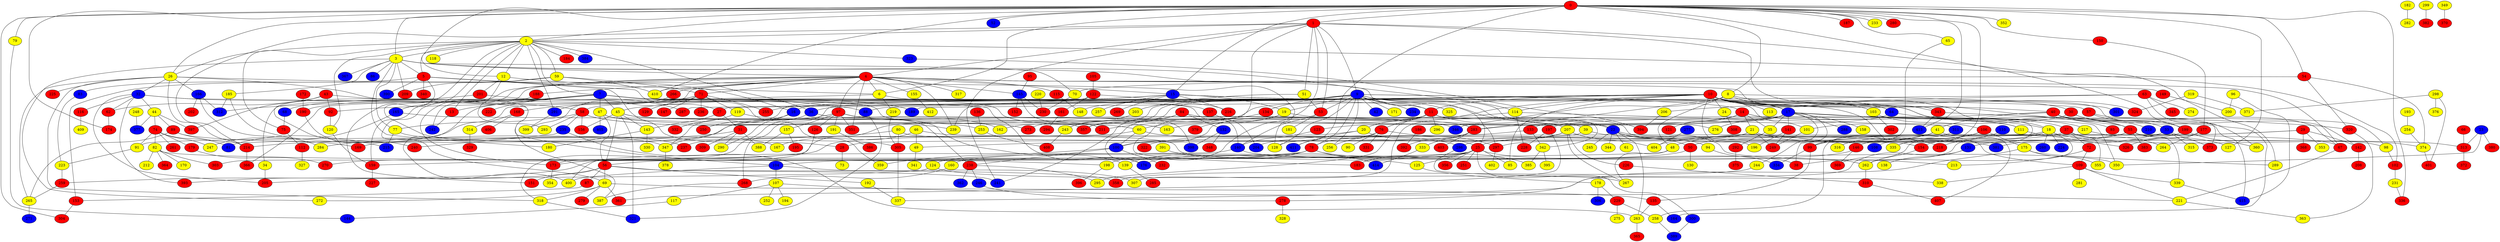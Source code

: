 graph {
0 [style = filled fillcolor = red];
1 [style = filled fillcolor = red];
2 [style = filled fillcolor = yellow];
3 [style = filled fillcolor = yellow];
4 [style = filled fillcolor = red];
5 [style = filled fillcolor = red];
6 [style = filled fillcolor = yellow];
7 [style = filled fillcolor = blue];
8 [style = filled fillcolor = yellow];
9 [style = filled fillcolor = blue];
10 [style = filled fillcolor = red];
11 [style = filled fillcolor = red];
12 [style = filled fillcolor = yellow];
13 [style = filled fillcolor = red];
14 [style = filled fillcolor = red];
15 [style = filled fillcolor = blue];
16 [style = filled fillcolor = blue];
17 [style = filled fillcolor = blue];
18 [style = filled fillcolor = yellow];
19 [style = filled fillcolor = yellow];
20 [style = filled fillcolor = yellow];
21 [style = filled fillcolor = yellow];
22 [style = filled fillcolor = blue];
23 [style = filled fillcolor = blue];
24 [style = filled fillcolor = yellow];
25 [style = filled fillcolor = red];
26 [style = filled fillcolor = yellow];
27 [style = filled fillcolor = red];
28 [style = filled fillcolor = red];
29 [style = filled fillcolor = red];
30 [style = filled fillcolor = red];
31 [style = filled fillcolor = red];
32 [style = filled fillcolor = blue];
33 [style = filled fillcolor = blue];
34 [style = filled fillcolor = yellow];
35 [style = filled fillcolor = yellow];
36 [style = filled fillcolor = blue];
37 [style = filled fillcolor = red];
38 [style = filled fillcolor = red];
39 [style = filled fillcolor = yellow];
40 [style = filled fillcolor = red];
41 [style = filled fillcolor = yellow];
42 [style = filled fillcolor = blue];
43 [style = filled fillcolor = red];
44 [style = filled fillcolor = yellow];
45 [style = filled fillcolor = yellow];
46 [style = filled fillcolor = yellow];
47 [style = filled fillcolor = yellow];
48 [style = filled fillcolor = yellow];
49 [style = filled fillcolor = yellow];
50 [style = filled fillcolor = red];
51 [style = filled fillcolor = yellow];
52 [style = filled fillcolor = blue];
53 [style = filled fillcolor = red];
54 [style = filled fillcolor = red];
55 [style = filled fillcolor = red];
56 [style = filled fillcolor = red];
57 [style = filled fillcolor = red];
58 [style = filled fillcolor = red];
59 [style = filled fillcolor = yellow];
60 [style = filled fillcolor = yellow];
61 [style = filled fillcolor = yellow];
62 [style = filled fillcolor = red];
63 [style = filled fillcolor = red];
64 [style = filled fillcolor = blue];
65 [style = filled fillcolor = yellow];
66 [style = filled fillcolor = red];
67 [style = filled fillcolor = red];
68 [style = filled fillcolor = blue];
69 [style = filled fillcolor = yellow];
70 [style = filled fillcolor = yellow];
71 [style = filled fillcolor = red];
72 [style = filled fillcolor = red];
73 [style = filled fillcolor = yellow];
74 [style = filled fillcolor = red];
75 [style = filled fillcolor = red];
76 [style = filled fillcolor = red];
77 [style = filled fillcolor = yellow];
78 [style = filled fillcolor = red];
79 [style = filled fillcolor = yellow];
80 [style = filled fillcolor = yellow];
81 [style = filled fillcolor = blue];
82 [style = filled fillcolor = yellow];
83 [style = filled fillcolor = blue];
84 [style = filled fillcolor = red];
85 [style = filled fillcolor = yellow];
86 [style = filled fillcolor = blue];
87 [style = filled fillcolor = red];
88 [style = filled fillcolor = blue];
89 [style = filled fillcolor = red];
90 [style = filled fillcolor = yellow];
91 [style = filled fillcolor = yellow];
92 [style = filled fillcolor = red];
93 [style = filled fillcolor = red];
94 [style = filled fillcolor = yellow];
95 [style = filled fillcolor = red];
96 [style = filled fillcolor = yellow];
97 [style = filled fillcolor = red];
98 [style = filled fillcolor = yellow];
99 [style = filled fillcolor = red];
100 [style = filled fillcolor = blue];
101 [style = filled fillcolor = yellow];
102 [style = filled fillcolor = red];
103 [style = filled fillcolor = yellow];
104 [style = filled fillcolor = blue];
105 [style = filled fillcolor = red];
106 [style = filled fillcolor = red];
107 [style = filled fillcolor = yellow];
108 [style = filled fillcolor = blue];
109 [style = filled fillcolor = red];
110 [style = filled fillcolor = blue];
111 [style = filled fillcolor = yellow];
112 [style = filled fillcolor = red];
113 [style = filled fillcolor = yellow];
114 [style = filled fillcolor = yellow];
115 [style = filled fillcolor = red];
116 [style = filled fillcolor = red];
117 [style = filled fillcolor = yellow];
118 [style = filled fillcolor = yellow];
119 [style = filled fillcolor = yellow];
120 [style = filled fillcolor = yellow];
121 [style = filled fillcolor = red];
122 [style = filled fillcolor = red];
123 [style = filled fillcolor = red];
124 [style = filled fillcolor = yellow];
125 [style = filled fillcolor = yellow];
126 [style = filled fillcolor = red];
127 [style = filled fillcolor = yellow];
128 [style = filled fillcolor = yellow];
129 [style = filled fillcolor = red];
130 [style = filled fillcolor = yellow];
131 [style = filled fillcolor = blue];
132 [style = filled fillcolor = blue];
133 [style = filled fillcolor = red];
134 [style = filled fillcolor = red];
135 [style = filled fillcolor = red];
136 [style = filled fillcolor = red];
137 [style = filled fillcolor = red];
138 [style = filled fillcolor = yellow];
139 [style = filled fillcolor = yellow];
140 [style = filled fillcolor = blue];
141 [style = filled fillcolor = red];
142 [style = filled fillcolor = red];
143 [style = filled fillcolor = yellow];
144 [style = filled fillcolor = blue];
145 [style = filled fillcolor = blue];
146 [style = filled fillcolor = red];
147 [style = filled fillcolor = red];
148 [style = filled fillcolor = yellow];
149 [style = filled fillcolor = red];
150 [style = filled fillcolor = red];
151 [style = filled fillcolor = red];
152 [style = filled fillcolor = red];
153 [style = filled fillcolor = red];
154 [style = filled fillcolor = red];
155 [style = filled fillcolor = yellow];
156 [style = filled fillcolor = red];
157 [style = filled fillcolor = yellow];
158 [style = filled fillcolor = yellow];
159 [style = filled fillcolor = red];
160 [style = filled fillcolor = yellow];
161 [style = filled fillcolor = red];
162 [style = filled fillcolor = yellow];
163 [style = filled fillcolor = yellow];
164 [style = filled fillcolor = blue];
165 [style = filled fillcolor = blue];
166 [style = filled fillcolor = blue];
167 [style = filled fillcolor = yellow];
168 [style = filled fillcolor = red];
169 [style = filled fillcolor = red];
170 [style = filled fillcolor = yellow];
171 [style = filled fillcolor = yellow];
172 [style = filled fillcolor = red];
173 [style = filled fillcolor = red];
174 [style = filled fillcolor = red];
175 [style = filled fillcolor = yellow];
176 [style = filled fillcolor = blue];
177 [style = filled fillcolor = red];
178 [style = filled fillcolor = yellow];
179 [style = filled fillcolor = red];
180 [style = filled fillcolor = yellow];
181 [style = filled fillcolor = yellow];
182 [style = filled fillcolor = yellow];
183 [style = filled fillcolor = red];
184 [style = filled fillcolor = red];
185 [style = filled fillcolor = yellow];
186 [style = filled fillcolor = red];
187 [style = filled fillcolor = red];
188 [style = filled fillcolor = red];
189 [style = filled fillcolor = blue];
190 [style = filled fillcolor = red];
191 [style = filled fillcolor = yellow];
192 [style = filled fillcolor = yellow];
193 [style = filled fillcolor = yellow];
194 [style = filled fillcolor = yellow];
195 [style = filled fillcolor = red];
196 [style = filled fillcolor = yellow];
197 [style = filled fillcolor = red];
198 [style = filled fillcolor = yellow];
199 [style = filled fillcolor = red];
200 [style = filled fillcolor = yellow];
201 [style = filled fillcolor = red];
202 [style = filled fillcolor = red];
203 [style = filled fillcolor = yellow];
204 [style = filled fillcolor = blue];
205 [style = filled fillcolor = red];
206 [style = filled fillcolor = yellow];
207 [style = filled fillcolor = yellow];
208 [style = filled fillcolor = red];
209 [style = filled fillcolor = red];
210 [style = filled fillcolor = blue];
211 [style = filled fillcolor = red];
212 [style = filled fillcolor = yellow];
213 [style = filled fillcolor = yellow];
214 [style = filled fillcolor = red];
215 [style = filled fillcolor = blue];
216 [style = filled fillcolor = red];
217 [style = filled fillcolor = yellow];
218 [style = filled fillcolor = red];
219 [style = filled fillcolor = yellow];
220 [style = filled fillcolor = yellow];
221 [style = filled fillcolor = yellow];
222 [style = filled fillcolor = red];
223 [style = filled fillcolor = yellow];
224 [style = filled fillcolor = blue];
225 [style = filled fillcolor = red];
226 [style = filled fillcolor = red];
227 [style = filled fillcolor = red];
228 [style = filled fillcolor = red];
229 [style = filled fillcolor = red];
230 [style = filled fillcolor = red];
231 [style = filled fillcolor = yellow];
232 [style = filled fillcolor = red];
233 [style = filled fillcolor = yellow];
234 [style = filled fillcolor = blue];
235 [style = filled fillcolor = blue];
236 [style = filled fillcolor = red];
237 [style = filled fillcolor = red];
238 [style = filled fillcolor = red];
239 [style = filled fillcolor = yellow];
240 [style = filled fillcolor = red];
241 [style = filled fillcolor = blue];
242 [style = filled fillcolor = blue];
243 [style = filled fillcolor = yellow];
244 [style = filled fillcolor = yellow];
245 [style = filled fillcolor = yellow];
246 [style = filled fillcolor = blue];
247 [style = filled fillcolor = yellow];
248 [style = filled fillcolor = yellow];
249 [style = filled fillcolor = red];
250 [style = filled fillcolor = red];
251 [style = filled fillcolor = red];
252 [style = filled fillcolor = yellow];
253 [style = filled fillcolor = yellow];
254 [style = filled fillcolor = yellow];
255 [style = filled fillcolor = red];
256 [style = filled fillcolor = yellow];
257 [style = filled fillcolor = yellow];
258 [style = filled fillcolor = yellow];
259 [style = filled fillcolor = red];
260 [style = filled fillcolor = blue];
261 [style = filled fillcolor = red];
262 [style = filled fillcolor = yellow];
263 [style = filled fillcolor = yellow];
264 [style = filled fillcolor = yellow];
265 [style = filled fillcolor = yellow];
266 [style = filled fillcolor = red];
267 [style = filled fillcolor = yellow];
268 [style = filled fillcolor = red];
269 [style = filled fillcolor = red];
270 [style = filled fillcolor = red];
271 [style = filled fillcolor = blue];
272 [style = filled fillcolor = yellow];
273 [style = filled fillcolor = red];
274 [style = filled fillcolor = yellow];
275 [style = filled fillcolor = yellow];
276 [style = filled fillcolor = yellow];
277 [style = filled fillcolor = blue];
278 [style = filled fillcolor = red];
279 [style = filled fillcolor = red];
280 [style = filled fillcolor = red];
281 [style = filled fillcolor = yellow];
282 [style = filled fillcolor = yellow];
283 [style = filled fillcolor = red];
284 [style = filled fillcolor = yellow];
285 [style = filled fillcolor = red];
286 [style = filled fillcolor = blue];
287 [style = filled fillcolor = red];
288 [style = filled fillcolor = blue];
289 [style = filled fillcolor = yellow];
290 [style = filled fillcolor = yellow];
291 [style = filled fillcolor = blue];
292 [style = filled fillcolor = red];
293 [style = filled fillcolor = yellow];
294 [style = filled fillcolor = red];
295 [style = filled fillcolor = yellow];
296 [style = filled fillcolor = yellow];
297 [style = filled fillcolor = red];
298 [style = filled fillcolor = yellow];
299 [style = filled fillcolor = yellow];
300 [style = filled fillcolor = blue];
301 [style = filled fillcolor = blue];
302 [style = filled fillcolor = red];
303 [style = filled fillcolor = red];
304 [style = filled fillcolor = red];
305 [style = filled fillcolor = red];
306 [style = filled fillcolor = blue];
307 [style = filled fillcolor = yellow];
308 [style = filled fillcolor = red];
309 [style = filled fillcolor = red];
310 [style = filled fillcolor = red];
311 [style = filled fillcolor = blue];
312 [style = filled fillcolor = blue];
313 [style = filled fillcolor = red];
314 [style = filled fillcolor = yellow];
315 [style = filled fillcolor = yellow];
316 [style = filled fillcolor = yellow];
317 [style = filled fillcolor = yellow];
318 [style = filled fillcolor = yellow];
319 [style = filled fillcolor = yellow];
320 [style = filled fillcolor = red];
321 [style = filled fillcolor = blue];
322 [style = filled fillcolor = red];
323 [style = filled fillcolor = blue];
324 [style = filled fillcolor = red];
325 [style = filled fillcolor = yellow];
326 [style = filled fillcolor = red];
327 [style = filled fillcolor = yellow];
328 [style = filled fillcolor = yellow];
329 [style = filled fillcolor = red];
330 [style = filled fillcolor = yellow];
331 [style = filled fillcolor = red];
332 [style = filled fillcolor = red];
333 [style = filled fillcolor = yellow];
334 [style = filled fillcolor = blue];
335 [style = filled fillcolor = yellow];
336 [style = filled fillcolor = red];
337 [style = filled fillcolor = yellow];
338 [style = filled fillcolor = yellow];
339 [style = filled fillcolor = yellow];
340 [style = filled fillcolor = red];
341 [style = filled fillcolor = yellow];
342 [style = filled fillcolor = yellow];
343 [style = filled fillcolor = red];
344 [style = filled fillcolor = yellow];
345 [style = filled fillcolor = red];
346 [style = filled fillcolor = blue];
347 [style = filled fillcolor = yellow];
348 [style = filled fillcolor = red];
349 [style = filled fillcolor = yellow];
350 [style = filled fillcolor = yellow];
351 [style = filled fillcolor = red];
352 [style = filled fillcolor = yellow];
353 [style = filled fillcolor = yellow];
354 [style = filled fillcolor = yellow];
355 [style = filled fillcolor = yellow];
356 [style = filled fillcolor = red];
357 [style = filled fillcolor = red];
358 [style = filled fillcolor = red];
359 [style = filled fillcolor = yellow];
360 [style = filled fillcolor = yellow];
361 [style = filled fillcolor = red];
362 [style = filled fillcolor = blue];
363 [style = filled fillcolor = yellow];
364 [style = filled fillcolor = red];
365 [style = filled fillcolor = red];
366 [style = filled fillcolor = red];
367 [style = filled fillcolor = blue];
368 [style = filled fillcolor = red];
369 [style = filled fillcolor = red];
370 [style = filled fillcolor = red];
371 [style = filled fillcolor = yellow];
372 [style = filled fillcolor = red];
373 [style = filled fillcolor = red];
374 [style = filled fillcolor = yellow];
375 [style = filled fillcolor = red];
376 [style = filled fillcolor = yellow];
377 [style = filled fillcolor = blue];
378 [style = filled fillcolor = yellow];
379 [style = filled fillcolor = red];
380 [style = filled fillcolor = red];
381 [style = filled fillcolor = blue];
382 [style = filled fillcolor = red];
383 [style = filled fillcolor = red];
384 [style = filled fillcolor = blue];
385 [style = filled fillcolor = yellow];
386 [style = filled fillcolor = red];
387 [style = filled fillcolor = yellow];
388 [style = filled fillcolor = yellow];
389 [style = filled fillcolor = blue];
390 [style = filled fillcolor = blue];
391 [style = filled fillcolor = yellow];
392 [style = filled fillcolor = red];
393 [style = filled fillcolor = red];
394 [style = filled fillcolor = red];
395 [style = filled fillcolor = yellow];
396 [style = filled fillcolor = red];
397 [style = filled fillcolor = red];
398 [style = filled fillcolor = blue];
399 [style = filled fillcolor = yellow];
400 [style = filled fillcolor = yellow];
401 [style = filled fillcolor = red];
402 [style = filled fillcolor = yellow];
403 [style = filled fillcolor = red];
404 [style = filled fillcolor = yellow];
405 [style = filled fillcolor = blue];
406 [style = filled fillcolor = red];
407 [style = filled fillcolor = red];
408 [style = filled fillcolor = red];
409 [style = filled fillcolor = yellow];
410 [style = filled fillcolor = yellow];
411 [style = filled fillcolor = blue];
412 [style = filled fillcolor = yellow];
413 [style = filled fillcolor = blue];
414 [style = filled fillcolor = blue];
415 [style = filled fillcolor = blue];
0 -- 6;
0 -- 3;
0 -- 2;
0 -- 1;
0 -- 8;
0 -- 12;
0 -- 15;
0 -- 26;
0 -- 52;
0 -- 54;
0 -- 65;
0 -- 79;
0 -- 127;
0 -- 150;
0 -- 174;
0 -- 187;
0 -- 199;
0 -- 233;
0 -- 280;
0 -- 304;
0 -- 316;
0 -- 336;
0 -- 352;
0 -- 410;
0 -- 411;
0 -- 413;
1 -- 2;
1 -- 4;
1 -- 9;
1 -- 51;
1 -- 53;
1 -- 183;
1 -- 198;
1 -- 214;
1 -- 241;
1 -- 289;
1 -- 343;
2 -- 3;
2 -- 5;
2 -- 7;
2 -- 12;
2 -- 13;
2 -- 26;
2 -- 36;
2 -- 59;
2 -- 75;
2 -- 102;
2 -- 118;
2 -- 120;
2 -- 165;
2 -- 167;
2 -- 184;
2 -- 291;
2 -- 323;
2 -- 384;
3 -- 4;
3 -- 5;
3 -- 25;
3 -- 70;
3 -- 77;
3 -- 86;
3 -- 114;
3 -- 180;
3 -- 185;
3 -- 209;
3 -- 272;
3 -- 367;
4 -- 6;
4 -- 15;
4 -- 17;
4 -- 67;
4 -- 69;
4 -- 71;
4 -- 97;
4 -- 115;
4 -- 145;
4 -- 149;
4 -- 155;
4 -- 159;
4 -- 173;
4 -- 188;
4 -- 239;
4 -- 266;
4 -- 317;
4 -- 351;
4 -- 399;
4 -- 410;
5 -- 6;
5 -- 27;
5 -- 28;
5 -- 83;
5 -- 151;
5 -- 340;
5 -- 390;
6 -- 11;
6 -- 219;
6 -- 366;
7 -- 13;
7 -- 34;
7 -- 45;
7 -- 47;
7 -- 60;
7 -- 68;
7 -- 88;
7 -- 137;
7 -- 140;
7 -- 163;
7 -- 189;
7 -- 222;
7 -- 312;
7 -- 400;
8 -- 17;
8 -- 48;
8 -- 64;
8 -- 283;
8 -- 301;
8 -- 346;
9 -- 11;
9 -- 14;
9 -- 19;
9 -- 22;
9 -- 42;
9 -- 45;
9 -- 53;
9 -- 64;
9 -- 78;
9 -- 128;
9 -- 134;
9 -- 148;
9 -- 162;
9 -- 171;
9 -- 234;
9 -- 239;
9 -- 243;
9 -- 256;
9 -- 268;
9 -- 276;
9 -- 325;
9 -- 357;
9 -- 381;
10 -- 11;
10 -- 17;
10 -- 18;
10 -- 24;
10 -- 27;
10 -- 30;
10 -- 36;
10 -- 40;
10 -- 55;
10 -- 81;
10 -- 85;
10 -- 88;
10 -- 92;
10 -- 99;
10 -- 101;
10 -- 103;
10 -- 113;
10 -- 114;
10 -- 142;
10 -- 196;
10 -- 273;
10 -- 287;
10 -- 295;
10 -- 324;
10 -- 369;
11 -- 20;
11 -- 22;
11 -- 76;
11 -- 100;
11 -- 163;
11 -- 296;
11 -- 342;
12 -- 16;
12 -- 201;
12 -- 293;
13 -- 242;
14 -- 21;
14 -- 35;
14 -- 111;
14 -- 121;
14 -- 217;
14 -- 283;
15 -- 16;
15 -- 19;
15 -- 55;
15 -- 57;
15 -- 58;
15 -- 216;
15 -- 255;
15 -- 257;
15 -- 269;
15 -- 343;
16 -- 250;
16 -- 290;
17 -- 18;
17 -- 35;
17 -- 37;
17 -- 38;
17 -- 123;
17 -- 141;
17 -- 158;
17 -- 169;
17 -- 244;
17 -- 276;
17 -- 288;
17 -- 303;
17 -- 307;
17 -- 320;
17 -- 350;
18 -- 91;
18 -- 154;
18 -- 218;
18 -- 224;
18 -- 260;
18 -- 262;
18 -- 374;
19 -- 39;
19 -- 60;
19 -- 379;
20 -- 25;
20 -- 270;
20 -- 411;
21 -- 25;
21 -- 28;
21 -- 109;
21 -- 218;
21 -- 249;
22 -- 50;
22 -- 61;
22 -- 67;
22 -- 94;
22 -- 213;
22 -- 245;
22 -- 263;
22 -- 344;
23 -- 313;
23 -- 350;
23 -- 380;
24 -- 308;
25 -- 38;
25 -- 56;
25 -- 85;
25 -- 125;
25 -- 176;
25 -- 183;
25 -- 251;
25 -- 259;
25 -- 300;
25 -- 356;
26 -- 32;
26 -- 128;
26 -- 166;
26 -- 214;
26 -- 225;
26 -- 265;
26 -- 318;
26 -- 387;
27 -- 31;
27 -- 143;
28 -- 73;
29 -- 50;
29 -- 100;
29 -- 142;
29 -- 353;
29 -- 368;
30 -- 33;
30 -- 101;
30 -- 164;
31 -- 214;
31 -- 290;
31 -- 309;
31 -- 388;
32 -- 44;
32 -- 58;
32 -- 62;
32 -- 104;
32 -- 116;
32 -- 205;
32 -- 393;
33 -- 38;
33 -- 131;
33 -- 315;
33 -- 373;
34 -- 205;
35 -- 292;
36 -- 139;
36 -- 318;
37 -- 72;
37 -- 127;
37 -- 128;
37 -- 355;
39 -- 49;
39 -- 313;
40 -- 41;
40 -- 55;
40 -- 67;
40 -- 197;
40 -- 210;
40 -- 373;
41 -- 48;
41 -- 99;
41 -- 258;
41 -- 407;
43 -- 62;
43 -- 92;
43 -- 176;
43 -- 397;
44 -- 74;
44 -- 89;
44 -- 377;
44 -- 397;
45 -- 56;
45 -- 143;
45 -- 156;
45 -- 211;
45 -- 283;
45 -- 321;
45 -- 346;
46 -- 49;
46 -- 125;
46 -- 167;
47 -- 56;
47 -- 207;
47 -- 273;
47 -- 405;
48 -- 159;
48 -- 267;
49 -- 341;
50 -- 124;
50 -- 130;
51 -- 53;
51 -- 203;
53 -- 140;
53 -- 181;
54 -- 70;
54 -- 320;
54 -- 374;
55 -- 98;
55 -- 297;
55 -- 339;
55 -- 383;
55 -- 404;
56 -- 69;
56 -- 87;
56 -- 151;
56 -- 192;
56 -- 241;
56 -- 358;
56 -- 393;
57 -- 98;
57 -- 199;
58 -- 77;
58 -- 156;
58 -- 235;
58 -- 239;
58 -- 253;
58 -- 293;
59 -- 71;
59 -- 153;
59 -- 209;
59 -- 410;
60 -- 100;
60 -- 237;
60 -- 286;
62 -- 174;
63 -- 189;
63 -- 206;
63 -- 274;
63 -- 345;
63 -- 360;
64 -- 93;
64 -- 133;
65 -- 99;
66 -- 313;
67 -- 221;
68 -- 75;
69 -- 135;
69 -- 272;
69 -- 279;
69 -- 318;
69 -- 361;
70 -- 230;
71 -- 119;
71 -- 129;
71 -- 147;
71 -- 168;
71 -- 190;
71 -- 236;
71 -- 255;
71 -- 359;
72 -- 109;
72 -- 213;
74 -- 81;
74 -- 82;
74 -- 91;
74 -- 179;
74 -- 247;
74 -- 261;
75 -- 112;
76 -- 78;
76 -- 90;
76 -- 256;
76 -- 297;
76 -- 331;
77 -- 215;
77 -- 347;
78 -- 104;
78 -- 139;
78 -- 173;
78 -- 350;
78 -- 385;
79 -- 144;
80 -- 154;
80 -- 284;
80 -- 305;
82 -- 170;
82 -- 198;
82 -- 212;
82 -- 303;
82 -- 364;
83 -- 223;
84 -- 111;
84 -- 132;
84 -- 176;
84 -- 241;
87 -- 153;
88 -- 321;
89 -- 169;
89 -- 265;
89 -- 305;
91 -- 223;
92 -- 120;
94 -- 334;
95 -- 145;
96 -- 200;
96 -- 415;
97 -- 126;
97 -- 157;
97 -- 162;
97 -- 191;
97 -- 297;
97 -- 347;
97 -- 351;
98 -- 102;
99 -- 135;
99 -- 334;
100 -- 232;
100 -- 238;
100 -- 359;
101 -- 249;
102 -- 231;
103 -- 106;
103 -- 302;
104 -- 107;
104 -- 307;
104 -- 400;
105 -- 122;
106 -- 108;
106 -- 146;
106 -- 175;
106 -- 335;
107 -- 117;
107 -- 194;
107 -- 221;
107 -- 252;
109 -- 221;
109 -- 281;
109 -- 338;
109 -- 339;
110 -- 335;
111 -- 326;
112 -- 327;
114 -- 228;
114 -- 311;
114 -- 357;
115 -- 148;
116 -- 409;
117 -- 144;
119 -- 238;
119 -- 332;
120 -- 159;
122 -- 161;
122 -- 216;
122 -- 347;
123 -- 140;
124 -- 205;
124 -- 267;
125 -- 178;
126 -- 173;
131 -- 138;
131 -- 278;
132 -- 348;
132 -- 398;
133 -- 204;
133 -- 342;
134 -- 211;
135 -- 164;
135 -- 263;
136 -- 253;
137 -- 204;
139 -- 285;
140 -- 262;
140 -- 400;
141 -- 196;
141 -- 249;
142 -- 208;
143 -- 180;
143 -- 330;
145 -- 152;
145 -- 230;
145 -- 398;
146 -- 160;
146 -- 369;
149 -- 200;
150 -- 177;
153 -- 304;
154 -- 262;
155 -- 412;
157 -- 195;
157 -- 388;
159 -- 227;
160 -- 268;
161 -- 294;
165 -- 247;
165 -- 357;
166 -- 202;
166 -- 284;
166 -- 312;
168 -- 314;
168 -- 406;
172 -- 190;
173 -- 354;
175 -- 289;
175 -- 337;
175 -- 355;
177 -- 264;
177 -- 326;
178 -- 229;
178 -- 306;
179 -- 270;
182 -- 282;
185 -- 237;
185 -- 312;
186 -- 392;
188 -- 242;
190 -- 240;
191 -- 386;
192 -- 337;
193 -- 254;
197 -- 228;
197 -- 361;
198 -- 396;
199 -- 360;
199 -- 381;
201 -- 215;
201 -- 287;
203 -- 243;
206 -- 394;
207 -- 226;
207 -- 267;
207 -- 286;
207 -- 322;
207 -- 404;
214 -- 366;
217 -- 264;
219 -- 305;
220 -- 230;
221 -- 363;
223 -- 259;
226 -- 310;
229 -- 258;
229 -- 275;
231 -- 336;
235 -- 240;
235 -- 263;
238 -- 246;
238 -- 295;
238 -- 362;
243 -- 408;
244 -- 358;
246 -- 278;
248 -- 377;
253 -- 408;
254 -- 374;
258 -- 389;
259 -- 265;
262 -- 310;
263 -- 365;
265 -- 271;
266 -- 291;
268 -- 387;
277 -- 404;
278 -- 328;
283 -- 333;
283 -- 392;
283 -- 403;
286 -- 338;
291 -- 399;
292 -- 375;
297 -- 402;
298 -- 371;
298 -- 376;
298 -- 401;
299 -- 382;
300 -- 389;
305 -- 337;
310 -- 407;
311 -- 316;
313 -- 372;
314 -- 329;
318 -- 321;
319 -- 324;
319 -- 371;
320 -- 363;
323 -- 394;
333 -- 414;
339 -- 415;
342 -- 385;
342 -- 395;
343 -- 413;
343 -- 415;
347 -- 378;
349 -- 370;
374 -- 401;
391 -- 414;
}
